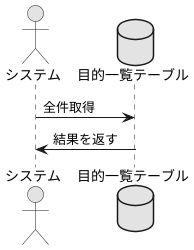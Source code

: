 @startuml

skinparam monochrome true

actor システム
database 目的一覧テーブル as DB

システム -> DB : 全件取得
システム <- DB : 結果を返す

@enduml